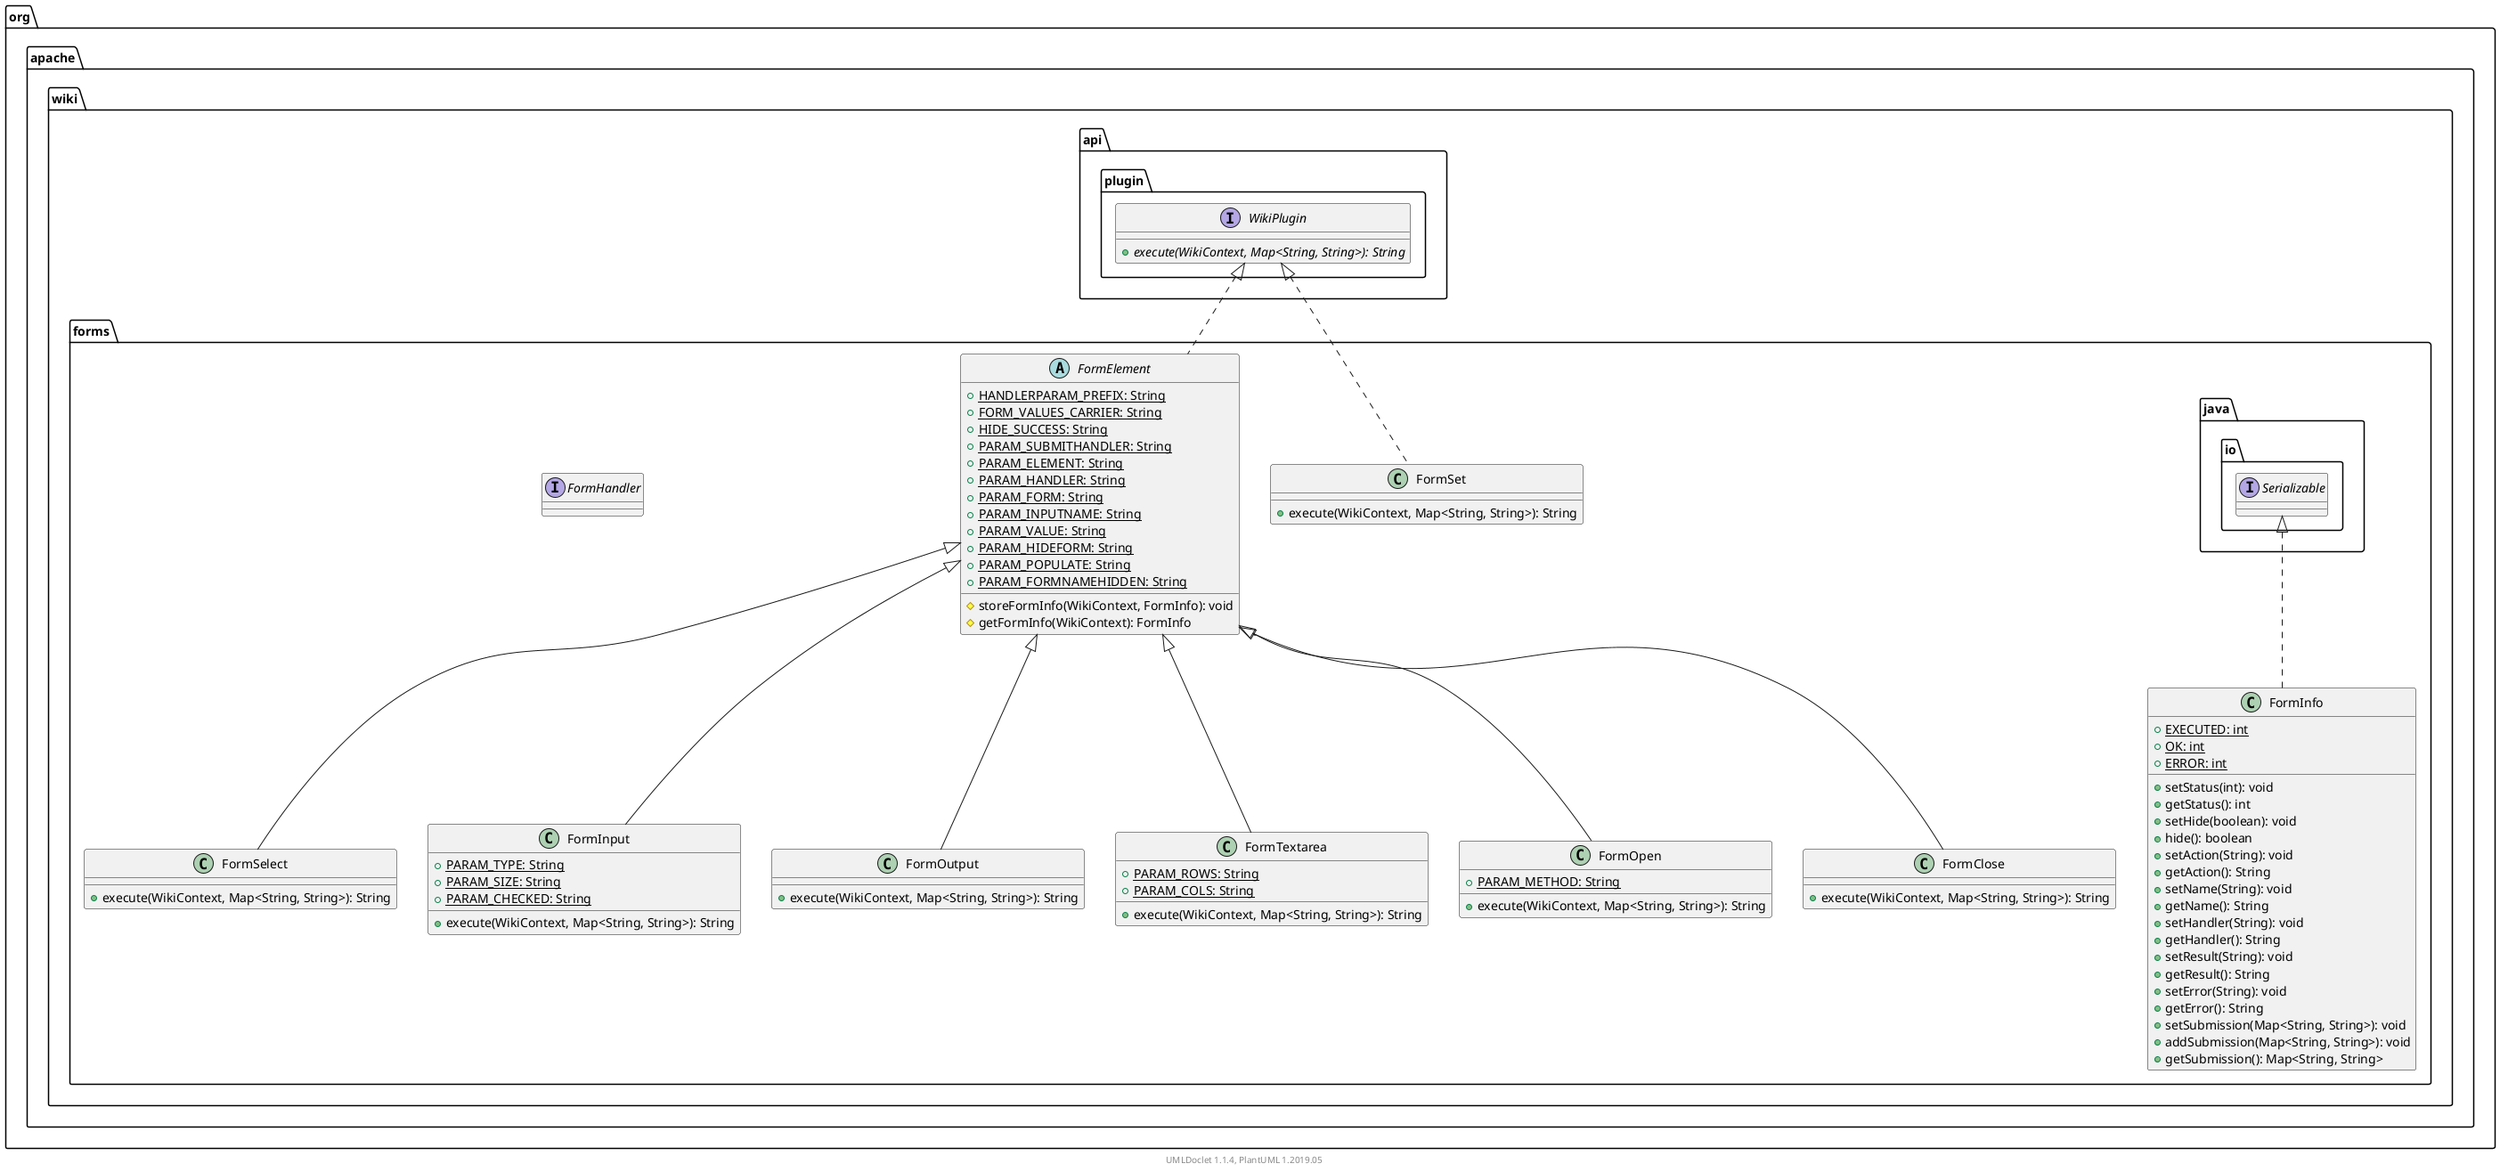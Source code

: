 @startuml

    namespace org.apache.wiki.forms {

        class FormSelect [[FormSelect.html]] {
            +execute(WikiContext, Map<String, String>): String
        }

        class FormSet [[FormSet.html]] {
            +execute(WikiContext, Map<String, String>): String
        }

        class FormInput [[FormInput.html]] {
            {static} +PARAM_TYPE: String
            {static} +PARAM_SIZE: String
            {static} +PARAM_CHECKED: String
            +execute(WikiContext, Map<String, String>): String
        }

        abstract class FormElement [[FormElement.html]] {
            {static} +HANDLERPARAM_PREFIX: String
            {static} +FORM_VALUES_CARRIER: String
            {static} +HIDE_SUCCESS: String
            {static} +PARAM_SUBMITHANDLER: String
            {static} +PARAM_ELEMENT: String
            {static} +PARAM_HANDLER: String
            {static} +PARAM_FORM: String
            {static} +PARAM_INPUTNAME: String
            {static} +PARAM_VALUE: String
            {static} +PARAM_HIDEFORM: String
            {static} +PARAM_POPULATE: String
            {static} +PARAM_FORMNAMEHIDDEN: String
            #storeFormInfo(WikiContext, FormInfo): void
            #getFormInfo(WikiContext): FormInfo
        }

        class FormInfo [[FormInfo.html]] {
            {static} +EXECUTED: int
            {static} +OK: int
            {static} +ERROR: int
            +setStatus(int): void
            +getStatus(): int
            +setHide(boolean): void
            +hide(): boolean
            +setAction(String): void
            +getAction(): String
            +setName(String): void
            +getName(): String
            +setHandler(String): void
            +getHandler(): String
            +setResult(String): void
            +getResult(): String
            +setError(String): void
            +getError(): String
            +setSubmission(Map<String, String>): void
            +addSubmission(Map<String, String>): void
            +getSubmission(): Map<String, String>
        }

        class FormOutput [[FormOutput.html]] {
            +execute(WikiContext, Map<String, String>): String
        }

        class FormTextarea [[FormTextarea.html]] {
            {static} +PARAM_ROWS: String
            {static} +PARAM_COLS: String
            +execute(WikiContext, Map<String, String>): String
        }

        interface FormHandler [[FormHandler.html]] {
        }

        class FormOpen [[FormOpen.html]] {
            {static} +PARAM_METHOD: String
            +execute(WikiContext, Map<String, String>): String
        }

        class FormClose [[FormClose.html]] {
            +execute(WikiContext, Map<String, String>): String
        }

        FormElement <|-- FormSelect

        interface org.apache.wiki.api.plugin.WikiPlugin {
            {abstract} +execute(WikiContext, Map<String, String>): String
        }
        org.apache.wiki.api.plugin.WikiPlugin <|.. FormSet

        FormElement <|-- FormInput

        org.apache.wiki.api.plugin.WikiPlugin <|.. FormElement

        interface java.io.Serializable
        java.io.Serializable <|.. FormInfo

        FormElement <|-- FormOutput

        FormElement <|-- FormTextarea

        FormElement <|-- FormOpen

        FormElement <|-- FormClose

    }


    center footer UMLDoclet 1.1.4, PlantUML 1.2019.05
@enduml
